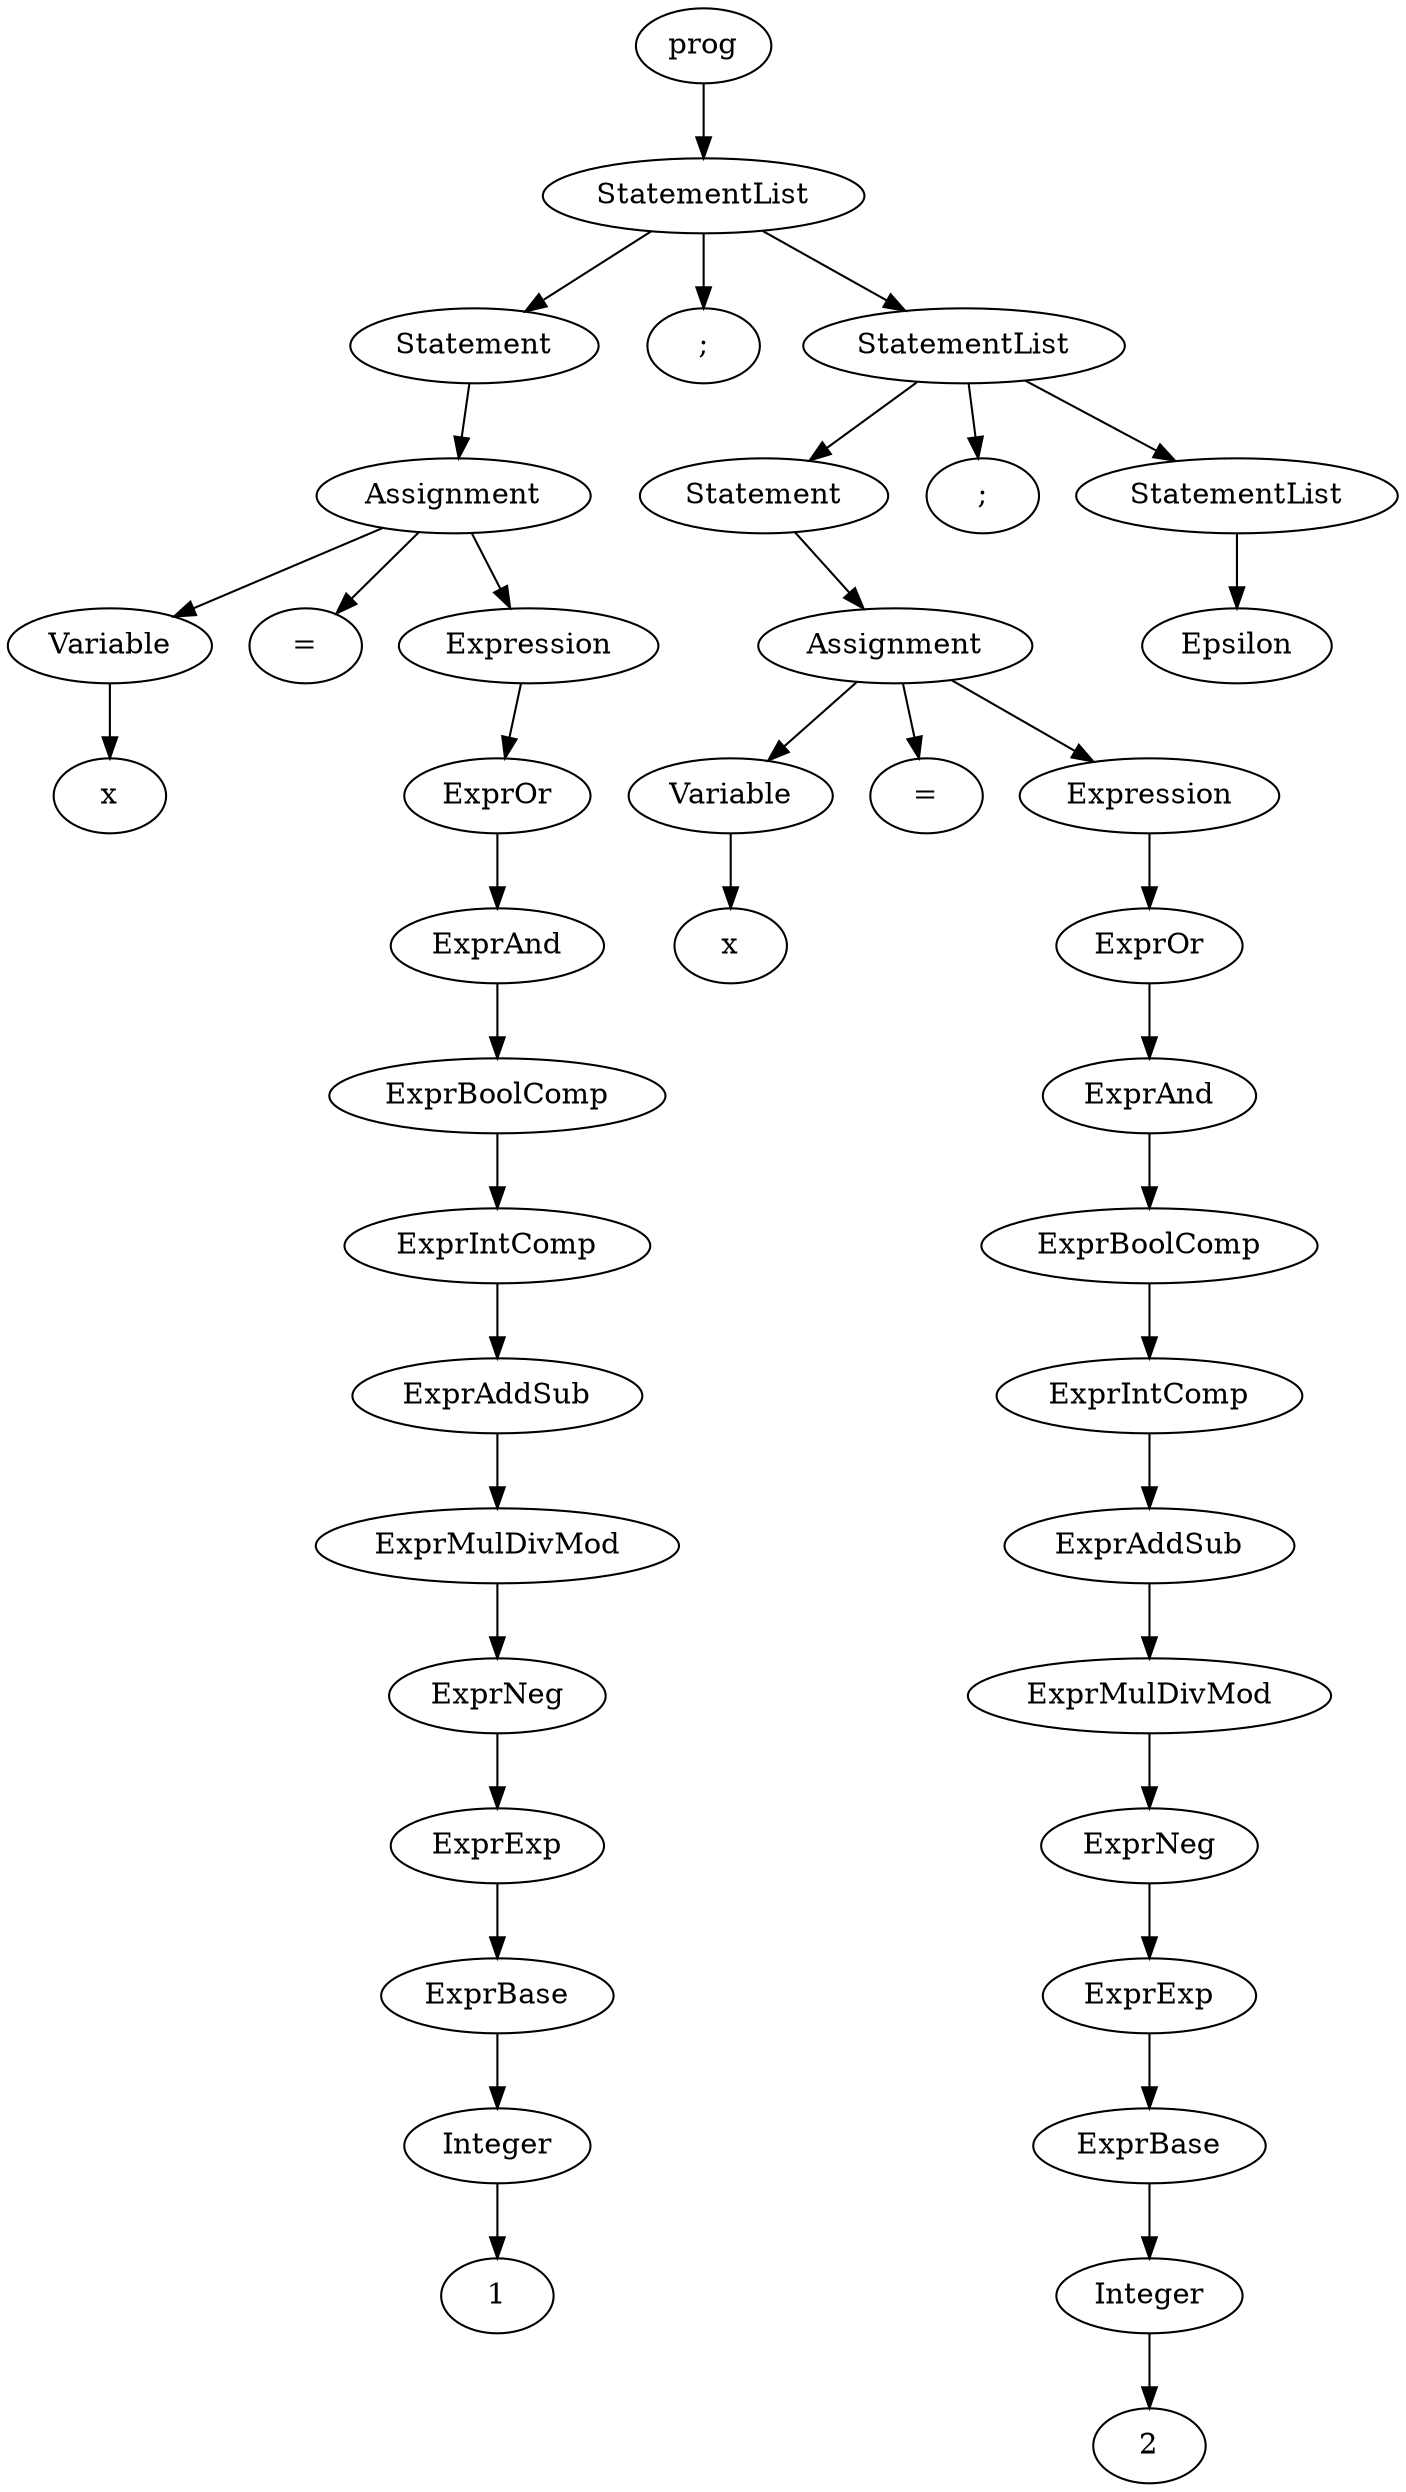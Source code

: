 
digraph "three_x_plus_1"
{
struct1 [label="prog"]
struct2 [label="StatementList"]
struct3 [label="Statement"]
struct4 [label="Assignment"]
struct5 [label="Variable"]
struct6 [label="x"]
struct5->struct6
struct4->struct5
struct7 [label="="]
struct4->struct7
struct8 [label="Expression"]
struct9 [label="ExprOr"]
struct10 [label="ExprAnd"]
struct11 [label="ExprBoolComp"]
struct12 [label="ExprIntComp"]
struct13 [label="ExprAddSub"]
struct14 [label="ExprMulDivMod"]
struct15 [label="ExprNeg"]
struct16 [label="ExprExp"]
struct17 [label="ExprBase"]
struct18 [label="Integer"]
struct19 [label="1"]
struct18->struct19
struct17->struct18
struct16->struct17
struct15->struct16
struct14->struct15
struct13->struct14
struct12->struct13
struct11->struct12
struct10->struct11
struct9->struct10
struct8->struct9
struct4->struct8
struct3->struct4
struct2->struct3
struct20 [label=";"]
struct2->struct20
struct21 [label="StatementList"]
struct22 [label="Statement"]
struct23 [label="Assignment"]
struct24 [label="Variable"]
struct25 [label="x"]
struct24->struct25
struct23->struct24
struct26 [label="="]
struct23->struct26
struct27 [label="Expression"]
struct28 [label="ExprOr"]
struct29 [label="ExprAnd"]
struct30 [label="ExprBoolComp"]
struct31 [label="ExprIntComp"]
struct32 [label="ExprAddSub"]
struct33 [label="ExprMulDivMod"]
struct34 [label="ExprNeg"]
struct35 [label="ExprExp"]
struct36 [label="ExprBase"]
struct37 [label="Integer"]
struct38 [label="2"]
struct37->struct38
struct36->struct37
struct35->struct36
struct34->struct35
struct33->struct34
struct32->struct33
struct31->struct32
struct30->struct31
struct29->struct30
struct28->struct29
struct27->struct28
struct23->struct27
struct22->struct23
struct21->struct22
struct39 [label=";"]
struct21->struct39
struct40 [label="StatementList"]
struct41 [label="Epsilon"]
struct40->struct41
struct21->struct40
struct2->struct21
struct1->struct2
}